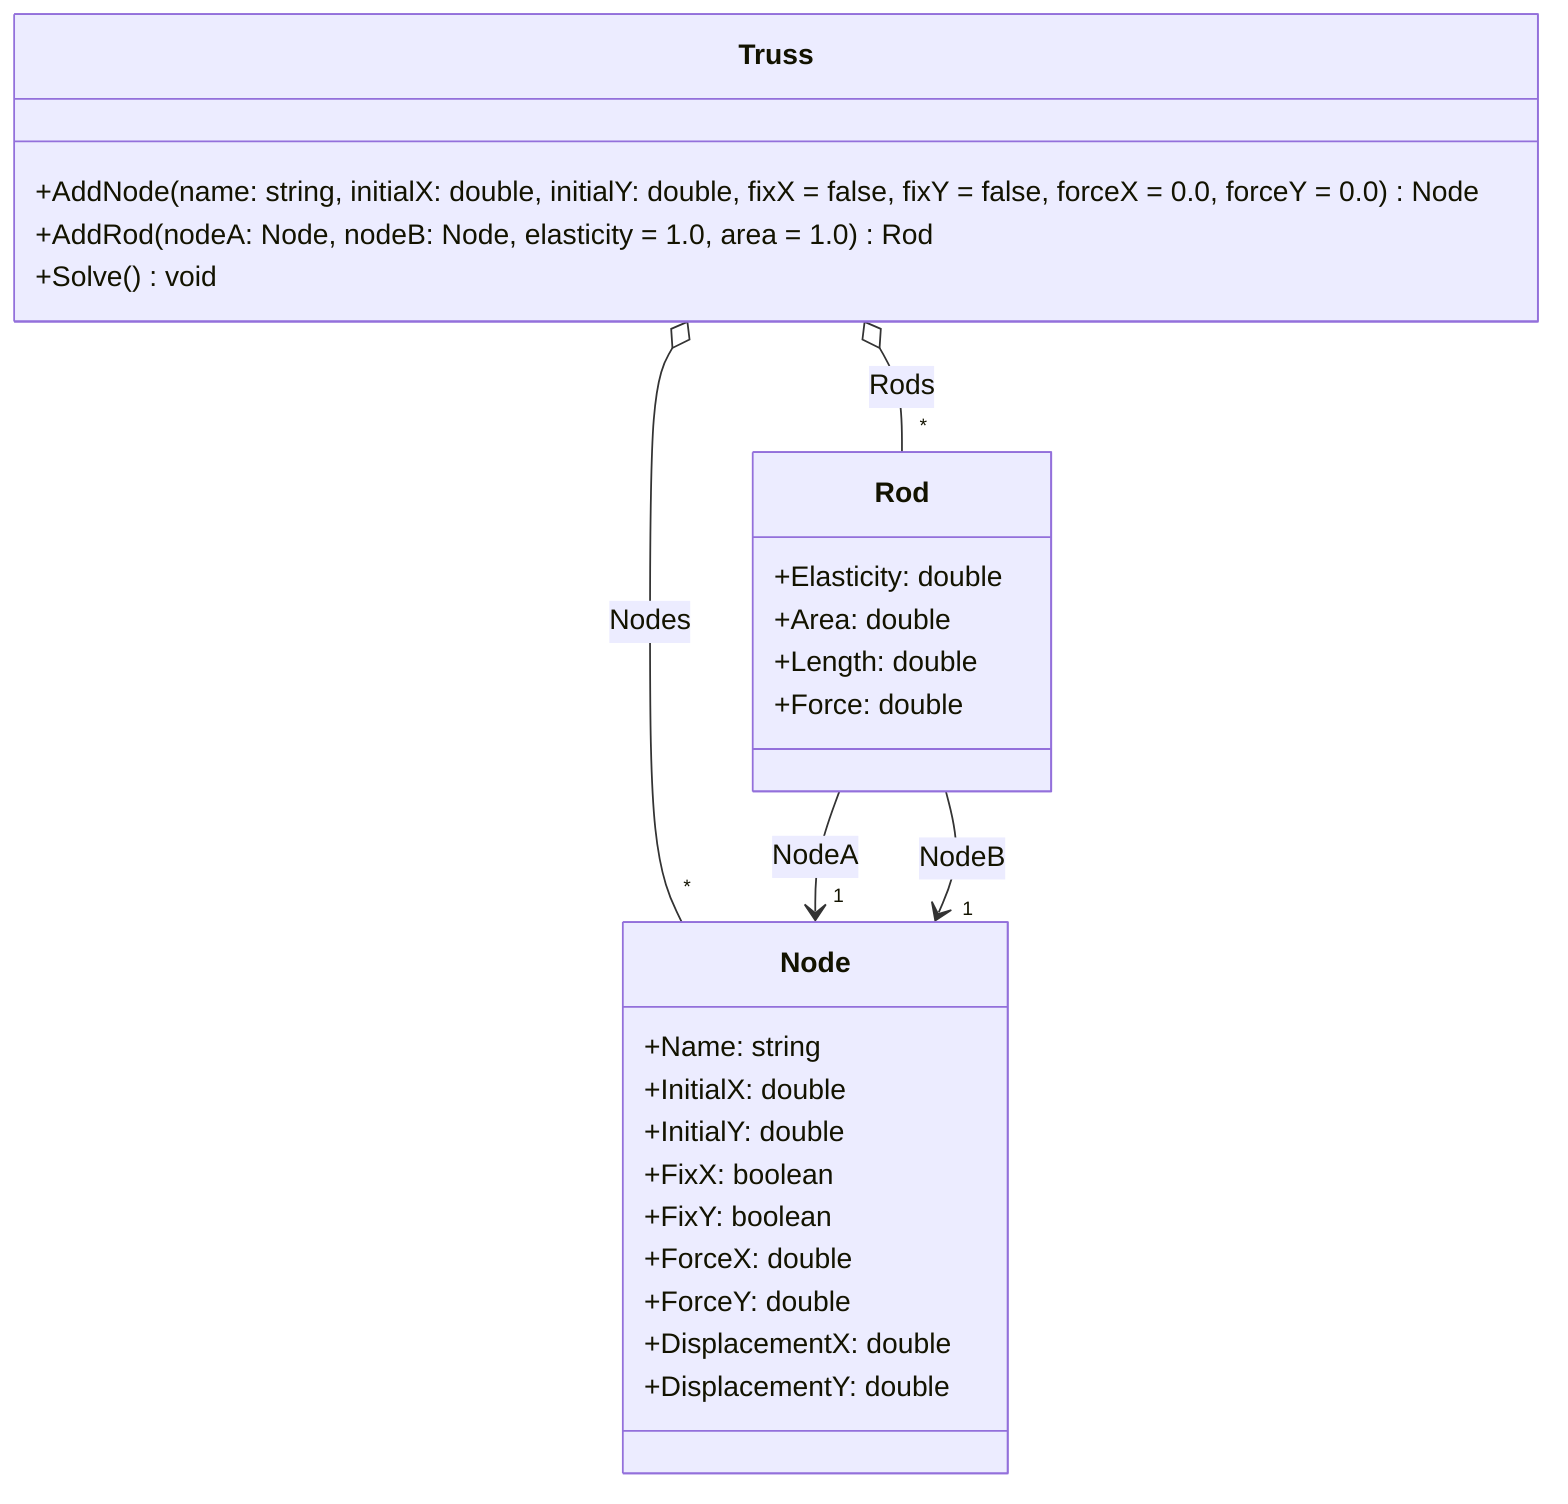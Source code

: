 classDiagram

    class Truss {
        +AddNode(name: string, initialX: double, initialY: double, fixX = false, fixY = false, forceX = 0.0, forceY = 0.0) Node
        +AddRod(nodeA: Node, nodeB: Node, elasticity = 1.0, area = 1.0) Rod
        +Solve() void
    }
    class Node {
        +Name: string
        +InitialX: double
        +InitialY: double
        +FixX: boolean
        +FixY: boolean
        +ForceX: double
        +ForceY: double
        +DisplacementX: double
        +DisplacementY: double
    }
    class Rod {
        +Elasticity: double
        +Area: double
        +Length: double
        +Force: double
    }

    Truss o--"*" Node: Nodes
    Truss o--"*" Rod: Rods

    Rod -->"1" Node: NodeA
    Rod -->"1" Node: NodeB